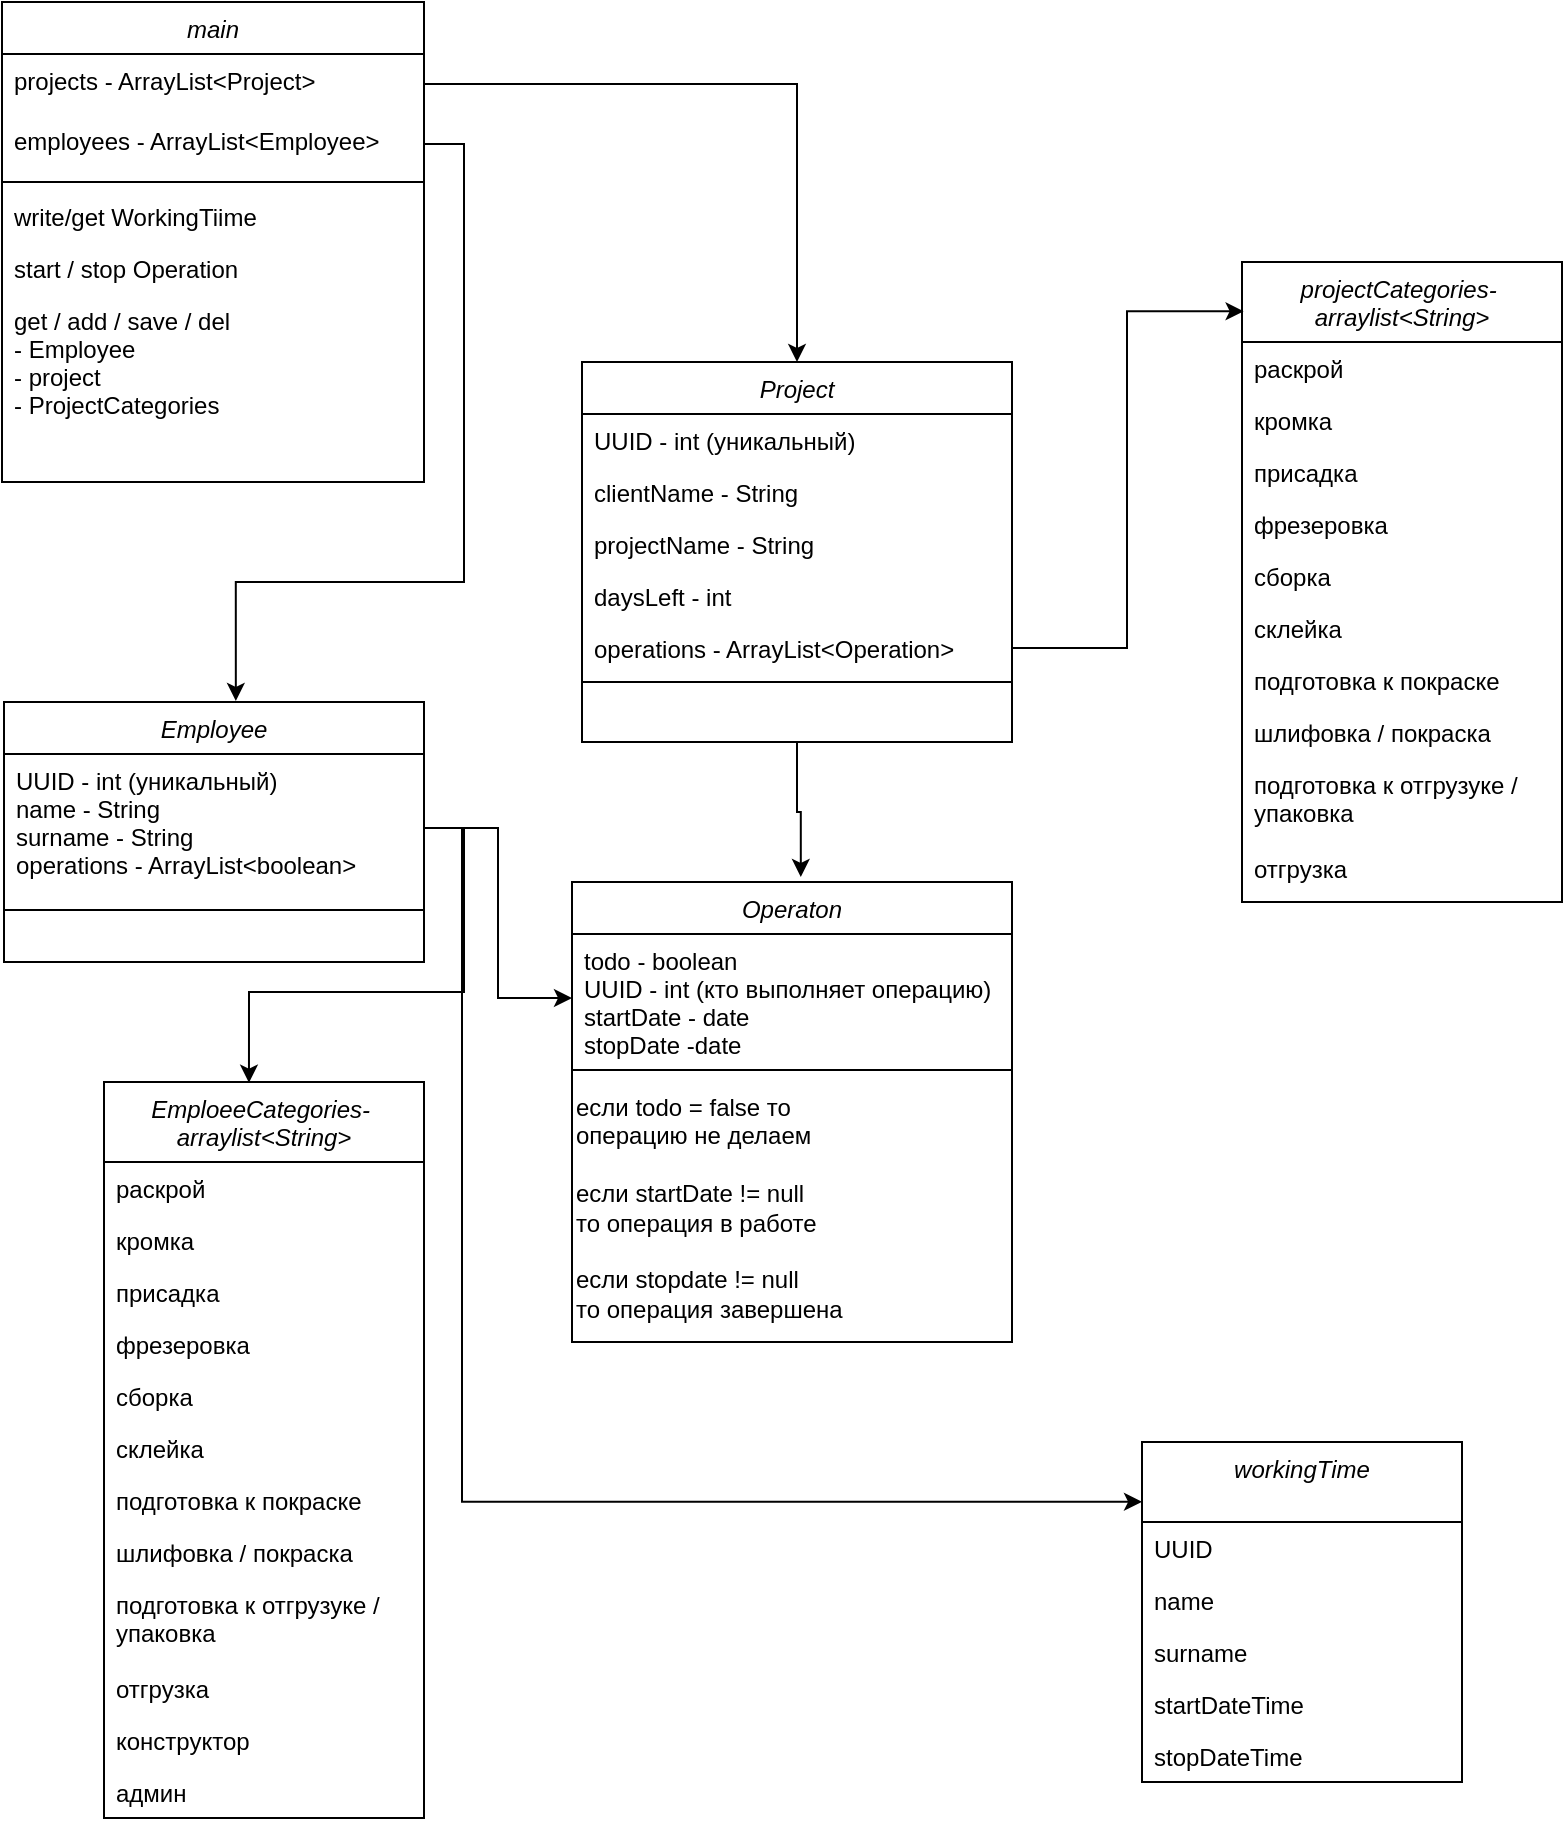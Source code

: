 <mxfile version="20.7.4" type="github">
  <diagram id="C5RBs43oDa-KdzZeNtuy" name="Page-1">
    <mxGraphModel dx="1493" dy="958" grid="1" gridSize="10" guides="1" tooltips="1" connect="1" arrows="1" fold="1" page="1" pageScale="1" pageWidth="827" pageHeight="1169" math="0" shadow="0">
      <root>
        <mxCell id="WIyWlLk6GJQsqaUBKTNV-0" />
        <mxCell id="WIyWlLk6GJQsqaUBKTNV-1" parent="WIyWlLk6GJQsqaUBKTNV-0" />
        <mxCell id="3mFHuRnVl9ryte2nyU7E-67" style="edgeStyle=orthogonalEdgeStyle;rounded=0;orthogonalLoop=1;jettySize=auto;html=1;entryX=0.52;entryY=-0.011;entryDx=0;entryDy=0;entryPerimeter=0;" edge="1" parent="WIyWlLk6GJQsqaUBKTNV-1" source="zkfFHV4jXpPFQw0GAbJ--0" target="3mFHuRnVl9ryte2nyU7E-39">
          <mxGeometry relative="1" as="geometry" />
        </mxCell>
        <mxCell id="zkfFHV4jXpPFQw0GAbJ--0" value="Project" style="swimlane;fontStyle=2;align=center;verticalAlign=top;childLayout=stackLayout;horizontal=1;startSize=26;horizontalStack=0;resizeParent=1;resizeLast=0;collapsible=1;marginBottom=0;rounded=0;shadow=0;strokeWidth=1;" parent="WIyWlLk6GJQsqaUBKTNV-1" vertex="1">
          <mxGeometry x="320" y="270" width="215" height="190" as="geometry">
            <mxRectangle x="230" y="140" width="160" height="26" as="alternateBounds" />
          </mxGeometry>
        </mxCell>
        <mxCell id="zkfFHV4jXpPFQw0GAbJ--1" value="UUID - int (уникальный)" style="text;align=left;verticalAlign=top;spacingLeft=4;spacingRight=4;overflow=hidden;rotatable=0;points=[[0,0.5],[1,0.5]];portConstraint=eastwest;" parent="zkfFHV4jXpPFQw0GAbJ--0" vertex="1">
          <mxGeometry y="26" width="215" height="26" as="geometry" />
        </mxCell>
        <mxCell id="zkfFHV4jXpPFQw0GAbJ--3" value="clientName - String&#xa;" style="text;align=left;verticalAlign=top;spacingLeft=4;spacingRight=4;overflow=hidden;rotatable=0;points=[[0,0.5],[1,0.5]];portConstraint=eastwest;rounded=0;shadow=0;html=0;" parent="zkfFHV4jXpPFQw0GAbJ--0" vertex="1">
          <mxGeometry y="52" width="215" height="26" as="geometry" />
        </mxCell>
        <mxCell id="3mFHuRnVl9ryte2nyU7E-1" value="projectName - String&#xa;" style="text;align=left;verticalAlign=top;spacingLeft=4;spacingRight=4;overflow=hidden;rotatable=0;points=[[0,0.5],[1,0.5]];portConstraint=eastwest;rounded=0;shadow=0;html=0;" vertex="1" parent="zkfFHV4jXpPFQw0GAbJ--0">
          <mxGeometry y="78" width="215" height="26" as="geometry" />
        </mxCell>
        <mxCell id="3mFHuRnVl9ryte2nyU7E-0" value="daysLeft - int" style="text;align=left;verticalAlign=top;spacingLeft=4;spacingRight=4;overflow=hidden;rotatable=0;points=[[0,0.5],[1,0.5]];portConstraint=eastwest;rounded=0;shadow=0;html=0;" vertex="1" parent="zkfFHV4jXpPFQw0GAbJ--0">
          <mxGeometry y="104" width="215" height="26" as="geometry" />
        </mxCell>
        <mxCell id="zkfFHV4jXpPFQw0GAbJ--5" value="operations - ArrayList&lt;Operation&gt;" style="text;align=left;verticalAlign=top;spacingLeft=4;spacingRight=4;overflow=hidden;rotatable=0;points=[[0,0.5],[1,0.5]];portConstraint=eastwest;" parent="zkfFHV4jXpPFQw0GAbJ--0" vertex="1">
          <mxGeometry y="130" width="215" height="26" as="geometry" />
        </mxCell>
        <mxCell id="zkfFHV4jXpPFQw0GAbJ--4" value="" style="line;html=1;strokeWidth=1;align=left;verticalAlign=middle;spacingTop=-1;spacingLeft=3;spacingRight=3;rotatable=0;labelPosition=right;points=[];portConstraint=eastwest;" parent="zkfFHV4jXpPFQw0GAbJ--0" vertex="1">
          <mxGeometry y="156" width="215" height="8" as="geometry" />
        </mxCell>
        <mxCell id="3mFHuRnVl9ryte2nyU7E-2" value="projectCategories- &#xa;arraylist&lt;String&gt;" style="swimlane;fontStyle=2;align=center;verticalAlign=top;childLayout=stackLayout;horizontal=1;startSize=40;horizontalStack=0;resizeParent=1;resizeLast=0;collapsible=1;marginBottom=0;rounded=0;shadow=0;strokeWidth=1;" vertex="1" parent="WIyWlLk6GJQsqaUBKTNV-1">
          <mxGeometry x="650" y="220" width="160" height="320" as="geometry">
            <mxRectangle x="230" y="140" width="160" height="26" as="alternateBounds" />
          </mxGeometry>
        </mxCell>
        <mxCell id="3mFHuRnVl9ryte2nyU7E-3" value="раскрой" style="text;align=left;verticalAlign=top;spacingLeft=4;spacingRight=4;overflow=hidden;rotatable=0;points=[[0,0.5],[1,0.5]];portConstraint=eastwest;" vertex="1" parent="3mFHuRnVl9ryte2nyU7E-2">
          <mxGeometry y="40" width="160" height="26" as="geometry" />
        </mxCell>
        <mxCell id="3mFHuRnVl9ryte2nyU7E-10" value="кромка" style="text;align=left;verticalAlign=top;spacingLeft=4;spacingRight=4;overflow=hidden;rotatable=0;points=[[0,0.5],[1,0.5]];portConstraint=eastwest;" vertex="1" parent="3mFHuRnVl9ryte2nyU7E-2">
          <mxGeometry y="66" width="160" height="26" as="geometry" />
        </mxCell>
        <mxCell id="3mFHuRnVl9ryte2nyU7E-12" value="присадка" style="text;align=left;verticalAlign=top;spacingLeft=4;spacingRight=4;overflow=hidden;rotatable=0;points=[[0,0.5],[1,0.5]];portConstraint=eastwest;" vertex="1" parent="3mFHuRnVl9ryte2nyU7E-2">
          <mxGeometry y="92" width="160" height="26" as="geometry" />
        </mxCell>
        <mxCell id="3mFHuRnVl9ryte2nyU7E-11" value="фрезеровка" style="text;align=left;verticalAlign=top;spacingLeft=4;spacingRight=4;overflow=hidden;rotatable=0;points=[[0,0.5],[1,0.5]];portConstraint=eastwest;" vertex="1" parent="3mFHuRnVl9ryte2nyU7E-2">
          <mxGeometry y="118" width="160" height="26" as="geometry" />
        </mxCell>
        <mxCell id="3mFHuRnVl9ryte2nyU7E-5" value="сборка" style="text;align=left;verticalAlign=top;spacingLeft=4;spacingRight=4;overflow=hidden;rotatable=0;points=[[0,0.5],[1,0.5]];portConstraint=eastwest;rounded=0;shadow=0;html=0;" vertex="1" parent="3mFHuRnVl9ryte2nyU7E-2">
          <mxGeometry y="144" width="160" height="26" as="geometry" />
        </mxCell>
        <mxCell id="3mFHuRnVl9ryte2nyU7E-13" value="склейка" style="text;align=left;verticalAlign=top;spacingLeft=4;spacingRight=4;overflow=hidden;rotatable=0;points=[[0,0.5],[1,0.5]];portConstraint=eastwest;" vertex="1" parent="3mFHuRnVl9ryte2nyU7E-2">
          <mxGeometry y="170" width="160" height="26" as="geometry" />
        </mxCell>
        <mxCell id="3mFHuRnVl9ryte2nyU7E-6" value="подготовка к покраске" style="text;align=left;verticalAlign=top;spacingLeft=4;spacingRight=4;overflow=hidden;rotatable=0;points=[[0,0.5],[1,0.5]];portConstraint=eastwest;rounded=0;shadow=0;html=0;" vertex="1" parent="3mFHuRnVl9ryte2nyU7E-2">
          <mxGeometry y="196" width="160" height="26" as="geometry" />
        </mxCell>
        <mxCell id="3mFHuRnVl9ryte2nyU7E-8" value="шлифовка / покраска" style="text;align=left;verticalAlign=top;spacingLeft=4;spacingRight=4;overflow=hidden;rotatable=0;points=[[0,0.5],[1,0.5]];portConstraint=eastwest;" vertex="1" parent="3mFHuRnVl9ryte2nyU7E-2">
          <mxGeometry y="222" width="160" height="26" as="geometry" />
        </mxCell>
        <mxCell id="3mFHuRnVl9ryte2nyU7E-9" value="подготовка к отгрузуке / &#xa;упаковка" style="text;align=left;verticalAlign=top;spacingLeft=4;spacingRight=4;overflow=hidden;rotatable=0;points=[[0,0.5],[1,0.5]];portConstraint=eastwest;rounded=0;shadow=0;html=0;" vertex="1" parent="3mFHuRnVl9ryte2nyU7E-2">
          <mxGeometry y="248" width="160" height="42" as="geometry" />
        </mxCell>
        <mxCell id="3mFHuRnVl9ryte2nyU7E-16" value="отгрузка" style="text;align=left;verticalAlign=top;spacingLeft=4;spacingRight=4;overflow=hidden;rotatable=0;points=[[0,0.5],[1,0.5]];portConstraint=eastwest;rounded=0;shadow=0;html=0;" vertex="1" parent="3mFHuRnVl9ryte2nyU7E-2">
          <mxGeometry y="290" width="160" height="26" as="geometry" />
        </mxCell>
        <mxCell id="3mFHuRnVl9ryte2nyU7E-18" value="EmploeeCategories- &#xa;arraylist&lt;String&gt;" style="swimlane;fontStyle=2;align=center;verticalAlign=top;childLayout=stackLayout;horizontal=1;startSize=40;horizontalStack=0;resizeParent=1;resizeLast=0;collapsible=1;marginBottom=0;rounded=0;shadow=0;strokeWidth=1;" vertex="1" parent="WIyWlLk6GJQsqaUBKTNV-1">
          <mxGeometry x="81" y="630" width="160" height="368" as="geometry">
            <mxRectangle x="230" y="140" width="160" height="26" as="alternateBounds" />
          </mxGeometry>
        </mxCell>
        <mxCell id="3mFHuRnVl9ryte2nyU7E-19" value="раскрой" style="text;align=left;verticalAlign=top;spacingLeft=4;spacingRight=4;overflow=hidden;rotatable=0;points=[[0,0.5],[1,0.5]];portConstraint=eastwest;" vertex="1" parent="3mFHuRnVl9ryte2nyU7E-18">
          <mxGeometry y="40" width="160" height="26" as="geometry" />
        </mxCell>
        <mxCell id="3mFHuRnVl9ryte2nyU7E-20" value="кромка" style="text;align=left;verticalAlign=top;spacingLeft=4;spacingRight=4;overflow=hidden;rotatable=0;points=[[0,0.5],[1,0.5]];portConstraint=eastwest;" vertex="1" parent="3mFHuRnVl9ryte2nyU7E-18">
          <mxGeometry y="66" width="160" height="26" as="geometry" />
        </mxCell>
        <mxCell id="3mFHuRnVl9ryte2nyU7E-21" value="присадка" style="text;align=left;verticalAlign=top;spacingLeft=4;spacingRight=4;overflow=hidden;rotatable=0;points=[[0,0.5],[1,0.5]];portConstraint=eastwest;" vertex="1" parent="3mFHuRnVl9ryte2nyU7E-18">
          <mxGeometry y="92" width="160" height="26" as="geometry" />
        </mxCell>
        <mxCell id="3mFHuRnVl9ryte2nyU7E-22" value="фрезеровка" style="text;align=left;verticalAlign=top;spacingLeft=4;spacingRight=4;overflow=hidden;rotatable=0;points=[[0,0.5],[1,0.5]];portConstraint=eastwest;" vertex="1" parent="3mFHuRnVl9ryte2nyU7E-18">
          <mxGeometry y="118" width="160" height="26" as="geometry" />
        </mxCell>
        <mxCell id="3mFHuRnVl9ryte2nyU7E-23" value="сборка" style="text;align=left;verticalAlign=top;spacingLeft=4;spacingRight=4;overflow=hidden;rotatable=0;points=[[0,0.5],[1,0.5]];portConstraint=eastwest;rounded=0;shadow=0;html=0;" vertex="1" parent="3mFHuRnVl9ryte2nyU7E-18">
          <mxGeometry y="144" width="160" height="26" as="geometry" />
        </mxCell>
        <mxCell id="3mFHuRnVl9ryte2nyU7E-24" value="склейка" style="text;align=left;verticalAlign=top;spacingLeft=4;spacingRight=4;overflow=hidden;rotatable=0;points=[[0,0.5],[1,0.5]];portConstraint=eastwest;" vertex="1" parent="3mFHuRnVl9ryte2nyU7E-18">
          <mxGeometry y="170" width="160" height="26" as="geometry" />
        </mxCell>
        <mxCell id="3mFHuRnVl9ryte2nyU7E-25" value="подготовка к покраске" style="text;align=left;verticalAlign=top;spacingLeft=4;spacingRight=4;overflow=hidden;rotatable=0;points=[[0,0.5],[1,0.5]];portConstraint=eastwest;rounded=0;shadow=0;html=0;" vertex="1" parent="3mFHuRnVl9ryte2nyU7E-18">
          <mxGeometry y="196" width="160" height="26" as="geometry" />
        </mxCell>
        <mxCell id="3mFHuRnVl9ryte2nyU7E-26" value="шлифовка / покраска" style="text;align=left;verticalAlign=top;spacingLeft=4;spacingRight=4;overflow=hidden;rotatable=0;points=[[0,0.5],[1,0.5]];portConstraint=eastwest;" vertex="1" parent="3mFHuRnVl9ryte2nyU7E-18">
          <mxGeometry y="222" width="160" height="26" as="geometry" />
        </mxCell>
        <mxCell id="3mFHuRnVl9ryte2nyU7E-27" value="подготовка к отгрузуке / &#xa;упаковка" style="text;align=left;verticalAlign=top;spacingLeft=4;spacingRight=4;overflow=hidden;rotatable=0;points=[[0,0.5],[1,0.5]];portConstraint=eastwest;rounded=0;shadow=0;html=0;" vertex="1" parent="3mFHuRnVl9ryte2nyU7E-18">
          <mxGeometry y="248" width="160" height="42" as="geometry" />
        </mxCell>
        <mxCell id="3mFHuRnVl9ryte2nyU7E-28" value="отгрузка" style="text;align=left;verticalAlign=top;spacingLeft=4;spacingRight=4;overflow=hidden;rotatable=0;points=[[0,0.5],[1,0.5]];portConstraint=eastwest;rounded=0;shadow=0;html=0;" vertex="1" parent="3mFHuRnVl9ryte2nyU7E-18">
          <mxGeometry y="290" width="160" height="26" as="geometry" />
        </mxCell>
        <mxCell id="3mFHuRnVl9ryte2nyU7E-29" value="конструктор" style="text;align=left;verticalAlign=top;spacingLeft=4;spacingRight=4;overflow=hidden;rotatable=0;points=[[0,0.5],[1,0.5]];portConstraint=eastwest;rounded=0;shadow=0;html=0;" vertex="1" parent="3mFHuRnVl9ryte2nyU7E-18">
          <mxGeometry y="316" width="160" height="26" as="geometry" />
        </mxCell>
        <mxCell id="3mFHuRnVl9ryte2nyU7E-30" value="админ" style="text;align=left;verticalAlign=top;spacingLeft=4;spacingRight=4;overflow=hidden;rotatable=0;points=[[0,0.5],[1,0.5]];portConstraint=eastwest;rounded=0;shadow=0;html=0;" vertex="1" parent="3mFHuRnVl9ryte2nyU7E-18">
          <mxGeometry y="342" width="160" height="26" as="geometry" />
        </mxCell>
        <mxCell id="3mFHuRnVl9ryte2nyU7E-31" value="Employee" style="swimlane;fontStyle=2;align=center;verticalAlign=top;childLayout=stackLayout;horizontal=1;startSize=26;horizontalStack=0;resizeParent=1;resizeLast=0;collapsible=1;marginBottom=0;rounded=0;shadow=0;strokeWidth=1;" vertex="1" parent="WIyWlLk6GJQsqaUBKTNV-1">
          <mxGeometry x="31" y="440" width="210" height="130" as="geometry">
            <mxRectangle x="230" y="140" width="160" height="26" as="alternateBounds" />
          </mxGeometry>
        </mxCell>
        <mxCell id="3mFHuRnVl9ryte2nyU7E-32" value="UUID - int (уникальный)&#xa;name - String&#xa;surname - String&#xa;operations - ArrayList&lt;boolean&gt;&#xa;" style="text;align=left;verticalAlign=top;spacingLeft=4;spacingRight=4;overflow=hidden;rotatable=0;points=[[0,0.5],[1,0.5]];portConstraint=eastwest;" vertex="1" parent="3mFHuRnVl9ryte2nyU7E-31">
          <mxGeometry y="26" width="210" height="74" as="geometry" />
        </mxCell>
        <mxCell id="3mFHuRnVl9ryte2nyU7E-36" value="" style="line;html=1;strokeWidth=1;align=left;verticalAlign=middle;spacingTop=-1;spacingLeft=3;spacingRight=3;rotatable=0;labelPosition=right;points=[];portConstraint=eastwest;" vertex="1" parent="3mFHuRnVl9ryte2nyU7E-31">
          <mxGeometry y="100" width="210" height="8" as="geometry" />
        </mxCell>
        <mxCell id="3mFHuRnVl9ryte2nyU7E-39" value="Operaton" style="swimlane;fontStyle=2;align=center;verticalAlign=top;childLayout=stackLayout;horizontal=1;startSize=26;horizontalStack=0;resizeParent=1;resizeLast=0;collapsible=1;marginBottom=0;rounded=0;shadow=0;strokeWidth=1;" vertex="1" parent="WIyWlLk6GJQsqaUBKTNV-1">
          <mxGeometry x="315" y="530" width="220" height="230" as="geometry">
            <mxRectangle x="230" y="140" width="160" height="26" as="alternateBounds" />
          </mxGeometry>
        </mxCell>
        <mxCell id="3mFHuRnVl9ryte2nyU7E-40" value="todo - boolean&#xa;UUID - int (кто выполняет операцию)&#xa;startDate - date&#xa;stopDate -date" style="text;align=left;verticalAlign=top;spacingLeft=4;spacingRight=4;overflow=hidden;rotatable=0;points=[[0,0.5],[1,0.5]];portConstraint=eastwest;" vertex="1" parent="3mFHuRnVl9ryte2nyU7E-39">
          <mxGeometry y="26" width="220" height="64" as="geometry" />
        </mxCell>
        <mxCell id="3mFHuRnVl9ryte2nyU7E-41" value="" style="line;html=1;strokeWidth=1;align=left;verticalAlign=middle;spacingTop=-1;spacingLeft=3;spacingRight=3;rotatable=0;labelPosition=right;points=[];portConstraint=eastwest;" vertex="1" parent="3mFHuRnVl9ryte2nyU7E-39">
          <mxGeometry y="90" width="220" height="8" as="geometry" />
        </mxCell>
        <mxCell id="3mFHuRnVl9ryte2nyU7E-42" value="если todo = false то &lt;br&gt;операцию не делаем&lt;br&gt;&lt;br&gt;если startDate != null &lt;br&gt;то операция в работе&lt;br&gt;&lt;br&gt;если stopdate != null &lt;br&gt;то операция завершена" style="text;html=1;align=left;verticalAlign=middle;resizable=0;points=[];autosize=1;strokeColor=none;fillColor=none;" vertex="1" parent="3mFHuRnVl9ryte2nyU7E-39">
          <mxGeometry y="98" width="220" height="130" as="geometry" />
        </mxCell>
        <mxCell id="3mFHuRnVl9ryte2nyU7E-52" value="main" style="swimlane;fontStyle=2;align=center;verticalAlign=top;childLayout=stackLayout;horizontal=1;startSize=26;horizontalStack=0;resizeParent=1;resizeLast=0;collapsible=1;marginBottom=0;rounded=0;shadow=0;strokeWidth=1;" vertex="1" parent="WIyWlLk6GJQsqaUBKTNV-1">
          <mxGeometry x="30" y="90" width="211" height="240" as="geometry">
            <mxRectangle x="230" y="140" width="160" height="26" as="alternateBounds" />
          </mxGeometry>
        </mxCell>
        <mxCell id="3mFHuRnVl9ryte2nyU7E-58" value="projects - ArrayList&lt;Project&gt;&#xa;" style="text;align=left;verticalAlign=top;spacingLeft=4;spacingRight=4;overflow=hidden;rotatable=0;points=[[0,0.5],[1,0.5]];portConstraint=eastwest;" vertex="1" parent="3mFHuRnVl9ryte2nyU7E-52">
          <mxGeometry y="26" width="211" height="30" as="geometry" />
        </mxCell>
        <mxCell id="3mFHuRnVl9ryte2nyU7E-60" value="employees - ArrayList&lt;Employee&gt;" style="text;align=left;verticalAlign=top;spacingLeft=4;spacingRight=4;overflow=hidden;rotatable=0;points=[[0,0.5],[1,0.5]];portConstraint=eastwest;" vertex="1" parent="3mFHuRnVl9ryte2nyU7E-52">
          <mxGeometry y="56" width="211" height="30" as="geometry" />
        </mxCell>
        <mxCell id="3mFHuRnVl9ryte2nyU7E-57" value="" style="line;html=1;strokeWidth=1;align=left;verticalAlign=middle;spacingTop=-1;spacingLeft=3;spacingRight=3;rotatable=0;labelPosition=right;points=[];portConstraint=eastwest;" vertex="1" parent="3mFHuRnVl9ryte2nyU7E-52">
          <mxGeometry y="86" width="211" height="8" as="geometry" />
        </mxCell>
        <mxCell id="3mFHuRnVl9ryte2nyU7E-82" value="write/get WorkingTiime&#xa;" style="text;align=left;verticalAlign=top;spacingLeft=4;spacingRight=4;overflow=hidden;rotatable=0;points=[[0,0.5],[1,0.5]];portConstraint=eastwest;" vertex="1" parent="3mFHuRnVl9ryte2nyU7E-52">
          <mxGeometry y="94" width="211" height="26" as="geometry" />
        </mxCell>
        <mxCell id="3mFHuRnVl9ryte2nyU7E-85" value="start / stop Operation" style="text;align=left;verticalAlign=top;spacingLeft=4;spacingRight=4;overflow=hidden;rotatable=0;points=[[0,0.5],[1,0.5]];portConstraint=eastwest;" vertex="1" parent="3mFHuRnVl9ryte2nyU7E-52">
          <mxGeometry y="120" width="211" height="26" as="geometry" />
        </mxCell>
        <mxCell id="3mFHuRnVl9ryte2nyU7E-83" value="get / add / save / del &#xa;- Employee&#xa;- project&#xa;- ProjectCategories&#xa;&#xa;" style="text;align=left;verticalAlign=top;spacingLeft=4;spacingRight=4;overflow=hidden;rotatable=0;points=[[0,0.5],[1,0.5]];portConstraint=eastwest;" vertex="1" parent="3mFHuRnVl9ryte2nyU7E-52">
          <mxGeometry y="146" width="211" height="64" as="geometry" />
        </mxCell>
        <mxCell id="3mFHuRnVl9ryte2nyU7E-59" style="edgeStyle=orthogonalEdgeStyle;rounded=0;orthogonalLoop=1;jettySize=auto;html=1;" edge="1" parent="WIyWlLk6GJQsqaUBKTNV-1" source="3mFHuRnVl9ryte2nyU7E-58" target="zkfFHV4jXpPFQw0GAbJ--0">
          <mxGeometry relative="1" as="geometry" />
        </mxCell>
        <mxCell id="3mFHuRnVl9ryte2nyU7E-62" style="edgeStyle=orthogonalEdgeStyle;rounded=0;orthogonalLoop=1;jettySize=auto;html=1;entryX=0.453;entryY=0.001;entryDx=0;entryDy=0;entryPerimeter=0;" edge="1" parent="WIyWlLk6GJQsqaUBKTNV-1" source="3mFHuRnVl9ryte2nyU7E-32" target="3mFHuRnVl9ryte2nyU7E-18">
          <mxGeometry relative="1" as="geometry" />
        </mxCell>
        <mxCell id="3mFHuRnVl9ryte2nyU7E-63" style="edgeStyle=orthogonalEdgeStyle;rounded=0;orthogonalLoop=1;jettySize=auto;html=1;entryX=0;entryY=0.5;entryDx=0;entryDy=0;" edge="1" parent="WIyWlLk6GJQsqaUBKTNV-1" source="3mFHuRnVl9ryte2nyU7E-32" target="3mFHuRnVl9ryte2nyU7E-40">
          <mxGeometry relative="1" as="geometry" />
        </mxCell>
        <mxCell id="3mFHuRnVl9ryte2nyU7E-64" style="edgeStyle=orthogonalEdgeStyle;rounded=0;orthogonalLoop=1;jettySize=auto;html=1;entryX=0.005;entryY=0.077;entryDx=0;entryDy=0;entryPerimeter=0;exitX=1;exitY=0.5;exitDx=0;exitDy=0;" edge="1" parent="WIyWlLk6GJQsqaUBKTNV-1" source="zkfFHV4jXpPFQw0GAbJ--5" target="3mFHuRnVl9ryte2nyU7E-2">
          <mxGeometry relative="1" as="geometry" />
        </mxCell>
        <mxCell id="3mFHuRnVl9ryte2nyU7E-68" value="workingTime" style="swimlane;fontStyle=2;align=center;verticalAlign=top;childLayout=stackLayout;horizontal=1;startSize=40;horizontalStack=0;resizeParent=1;resizeLast=0;collapsible=1;marginBottom=0;rounded=0;shadow=0;strokeWidth=1;" vertex="1" parent="WIyWlLk6GJQsqaUBKTNV-1">
          <mxGeometry x="600" y="810" width="160" height="170" as="geometry">
            <mxRectangle x="230" y="140" width="160" height="26" as="alternateBounds" />
          </mxGeometry>
        </mxCell>
        <mxCell id="3mFHuRnVl9ryte2nyU7E-69" value="UUID" style="text;align=left;verticalAlign=top;spacingLeft=4;spacingRight=4;overflow=hidden;rotatable=0;points=[[0,0.5],[1,0.5]];portConstraint=eastwest;" vertex="1" parent="3mFHuRnVl9ryte2nyU7E-68">
          <mxGeometry y="40" width="160" height="26" as="geometry" />
        </mxCell>
        <mxCell id="3mFHuRnVl9ryte2nyU7E-79" value="name" style="text;align=left;verticalAlign=top;spacingLeft=4;spacingRight=4;overflow=hidden;rotatable=0;points=[[0,0.5],[1,0.5]];portConstraint=eastwest;" vertex="1" parent="3mFHuRnVl9ryte2nyU7E-68">
          <mxGeometry y="66" width="160" height="26" as="geometry" />
        </mxCell>
        <mxCell id="3mFHuRnVl9ryte2nyU7E-80" value="surname" style="text;align=left;verticalAlign=top;spacingLeft=4;spacingRight=4;overflow=hidden;rotatable=0;points=[[0,0.5],[1,0.5]];portConstraint=eastwest;" vertex="1" parent="3mFHuRnVl9ryte2nyU7E-68">
          <mxGeometry y="92" width="160" height="26" as="geometry" />
        </mxCell>
        <mxCell id="3mFHuRnVl9ryte2nyU7E-70" value="startDateTime" style="text;align=left;verticalAlign=top;spacingLeft=4;spacingRight=4;overflow=hidden;rotatable=0;points=[[0,0.5],[1,0.5]];portConstraint=eastwest;" vertex="1" parent="3mFHuRnVl9ryte2nyU7E-68">
          <mxGeometry y="118" width="160" height="26" as="geometry" />
        </mxCell>
        <mxCell id="3mFHuRnVl9ryte2nyU7E-71" value="stopDateTime" style="text;align=left;verticalAlign=top;spacingLeft=4;spacingRight=4;overflow=hidden;rotatable=0;points=[[0,0.5],[1,0.5]];portConstraint=eastwest;" vertex="1" parent="3mFHuRnVl9ryte2nyU7E-68">
          <mxGeometry y="144" width="160" height="26" as="geometry" />
        </mxCell>
        <mxCell id="3mFHuRnVl9ryte2nyU7E-81" style="edgeStyle=orthogonalEdgeStyle;rounded=0;orthogonalLoop=1;jettySize=auto;html=1;entryX=0;entryY=0.176;entryDx=0;entryDy=0;entryPerimeter=0;" edge="1" parent="WIyWlLk6GJQsqaUBKTNV-1" source="3mFHuRnVl9ryte2nyU7E-32" target="3mFHuRnVl9ryte2nyU7E-68">
          <mxGeometry relative="1" as="geometry">
            <Array as="points">
              <mxPoint x="260" y="503" />
              <mxPoint x="260" y="840" />
            </Array>
          </mxGeometry>
        </mxCell>
        <mxCell id="3mFHuRnVl9ryte2nyU7E-84" style="edgeStyle=orthogonalEdgeStyle;rounded=0;orthogonalLoop=1;jettySize=auto;html=1;entryX=0.552;entryY=-0.004;entryDx=0;entryDy=0;entryPerimeter=0;" edge="1" parent="WIyWlLk6GJQsqaUBKTNV-1" source="3mFHuRnVl9ryte2nyU7E-60" target="3mFHuRnVl9ryte2nyU7E-31">
          <mxGeometry relative="1" as="geometry">
            <Array as="points">
              <mxPoint x="261" y="161" />
              <mxPoint x="261" y="380" />
              <mxPoint x="147" y="380" />
            </Array>
          </mxGeometry>
        </mxCell>
      </root>
    </mxGraphModel>
  </diagram>
</mxfile>
